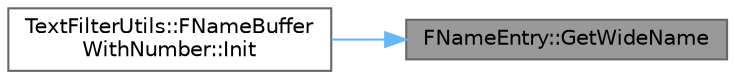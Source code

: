 digraph "FNameEntry::GetWideName"
{
 // INTERACTIVE_SVG=YES
 // LATEX_PDF_SIZE
  bgcolor="transparent";
  edge [fontname=Helvetica,fontsize=10,labelfontname=Helvetica,labelfontsize=10];
  node [fontname=Helvetica,fontsize=10,shape=box,height=0.2,width=0.4];
  rankdir="RL";
  Node1 [id="Node000001",label="FNameEntry::GetWideName",height=0.2,width=0.4,color="gray40", fillcolor="grey60", style="filled", fontcolor="black",tooltip="Copy null-terminated name to WIDECHAR buffer without allocating."];
  Node1 -> Node2 [id="edge1_Node000001_Node000002",dir="back",color="steelblue1",style="solid",tooltip=" "];
  Node2 [id="Node000002",label="TextFilterUtils::FNameBuffer\lWithNumber::Init",height=0.2,width=0.4,color="grey40", fillcolor="white", style="filled",URL="$d7/de6/structTextFilterUtils_1_1FNameBufferWithNumber.html#a627e5083af7496ac155b1c5dcfa06d0c",tooltip=" "];
}
